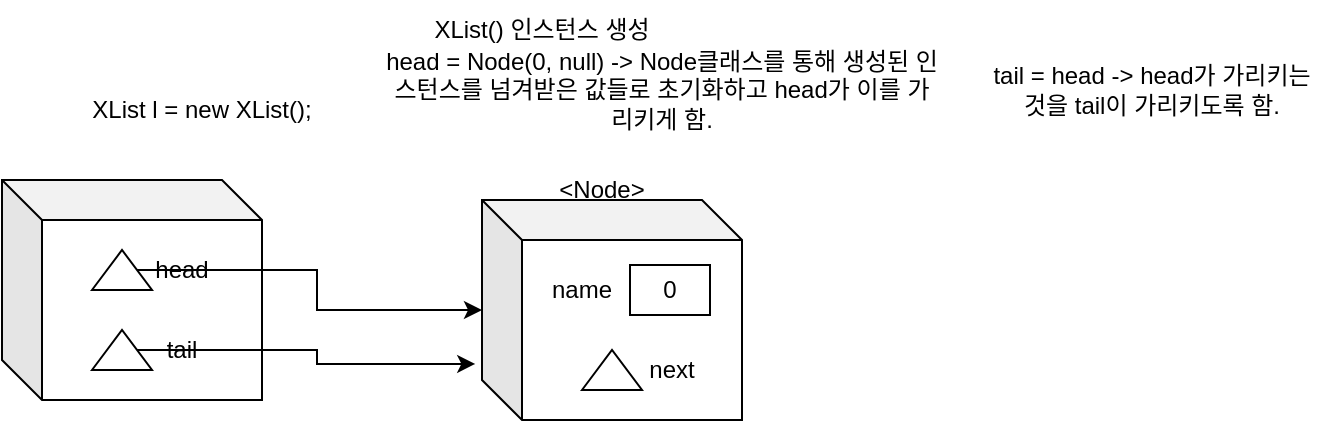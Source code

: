 <mxfile version="15.7.0" type="github">
  <diagram id="EZjNLsJkcb2NZc0PGJaP" name="Page-1">
    <mxGraphModel dx="422" dy="440" grid="1" gridSize="10" guides="1" tooltips="1" connect="1" arrows="1" fold="1" page="1" pageScale="1" pageWidth="827" pageHeight="1169" math="0" shadow="0">
      <root>
        <mxCell id="0" />
        <mxCell id="1" parent="0" />
        <mxCell id="ufy58nO-xgBHdq9PW7TG-1" value="" style="shape=cube;whiteSpace=wrap;html=1;boundedLbl=1;backgroundOutline=1;darkOpacity=0.05;darkOpacity2=0.1;" vertex="1" parent="1">
          <mxGeometry y="100" width="130" height="110" as="geometry" />
        </mxCell>
        <mxCell id="ufy58nO-xgBHdq9PW7TG-2" value="XList l = new XList();" style="text;html=1;strokeColor=none;fillColor=none;align=center;verticalAlign=middle;whiteSpace=wrap;rounded=0;" vertex="1" parent="1">
          <mxGeometry x="20" y="50" width="160" height="30" as="geometry" />
        </mxCell>
        <mxCell id="ufy58nO-xgBHdq9PW7TG-7" value="" style="group" vertex="1" connectable="0" parent="1">
          <mxGeometry x="45" y="130" width="65" height="30" as="geometry" />
        </mxCell>
        <mxCell id="ufy58nO-xgBHdq9PW7TG-5" value="head" style="text;html=1;strokeColor=none;fillColor=none;align=center;verticalAlign=middle;whiteSpace=wrap;rounded=0;" vertex="1" parent="ufy58nO-xgBHdq9PW7TG-7">
          <mxGeometry x="25" width="40" height="30" as="geometry" />
        </mxCell>
        <mxCell id="ufy58nO-xgBHdq9PW7TG-4" value="" style="triangle;whiteSpace=wrap;html=1;rotation=-90;" vertex="1" parent="ufy58nO-xgBHdq9PW7TG-7">
          <mxGeometry x="5" width="20" height="30" as="geometry" />
        </mxCell>
        <mxCell id="ufy58nO-xgBHdq9PW7TG-8" value="" style="group" vertex="1" connectable="0" parent="1">
          <mxGeometry x="45" y="170" width="65" height="30" as="geometry" />
        </mxCell>
        <mxCell id="ufy58nO-xgBHdq9PW7TG-9" value="tail" style="text;html=1;strokeColor=none;fillColor=none;align=center;verticalAlign=middle;whiteSpace=wrap;rounded=0;" vertex="1" parent="ufy58nO-xgBHdq9PW7TG-8">
          <mxGeometry x="25" width="40" height="30" as="geometry" />
        </mxCell>
        <mxCell id="ufy58nO-xgBHdq9PW7TG-10" value="" style="triangle;whiteSpace=wrap;html=1;rotation=-90;" vertex="1" parent="ufy58nO-xgBHdq9PW7TG-8">
          <mxGeometry x="5" width="20" height="30" as="geometry" />
        </mxCell>
        <mxCell id="ufy58nO-xgBHdq9PW7TG-18" style="edgeStyle=orthogonalEdgeStyle;rounded=0;orthogonalLoop=1;jettySize=auto;html=1;exitX=0.5;exitY=1;exitDx=0;exitDy=0;" edge="1" parent="1" source="ufy58nO-xgBHdq9PW7TG-4" target="ufy58nO-xgBHdq9PW7TG-11">
          <mxGeometry relative="1" as="geometry" />
        </mxCell>
        <mxCell id="ufy58nO-xgBHdq9PW7TG-19" style="edgeStyle=orthogonalEdgeStyle;rounded=0;orthogonalLoop=1;jettySize=auto;html=1;exitX=0.5;exitY=1;exitDx=0;exitDy=0;entryX=-0.026;entryY=0.745;entryDx=0;entryDy=0;entryPerimeter=0;" edge="1" parent="1" source="ufy58nO-xgBHdq9PW7TG-10" target="ufy58nO-xgBHdq9PW7TG-11">
          <mxGeometry relative="1" as="geometry" />
        </mxCell>
        <mxCell id="ufy58nO-xgBHdq9PW7TG-22" value="XList() 인스턴스 생성" style="text;html=1;strokeColor=none;fillColor=none;align=center;verticalAlign=middle;whiteSpace=wrap;rounded=0;" vertex="1" parent="1">
          <mxGeometry x="190" y="10" width="160" height="30" as="geometry" />
        </mxCell>
        <mxCell id="ufy58nO-xgBHdq9PW7TG-23" value="head = Node(0, null) -&amp;gt; Node클래스를 통해 생성된 인스턴스를 넘겨받은 값들로 초기화하고 head가 이를 가리키게 함." style="text;html=1;strokeColor=none;fillColor=none;align=center;verticalAlign=middle;whiteSpace=wrap;rounded=0;" vertex="1" parent="1">
          <mxGeometry x="190" y="40" width="280" height="30" as="geometry" />
        </mxCell>
        <mxCell id="ufy58nO-xgBHdq9PW7TG-24" value="&lt;font color=&quot;rgba(0, 0, 0, 0)&quot; face=&quot;monospace&quot;&gt;&lt;span style=&quot;font-size: 0px&quot;&gt;ㅅ&lt;/span&gt;&lt;/font&gt;" style="text;html=1;strokeColor=none;fillColor=none;align=center;verticalAlign=middle;whiteSpace=wrap;rounded=0;" vertex="1" parent="1">
          <mxGeometry x="470" y="60" width="160" height="30" as="geometry" />
        </mxCell>
        <mxCell id="ufy58nO-xgBHdq9PW7TG-25" value="tail = head -&amp;gt; head가 가리키는 것을 tail이 가리키도록 함." style="text;html=1;strokeColor=none;fillColor=none;align=center;verticalAlign=middle;whiteSpace=wrap;rounded=0;" vertex="1" parent="1">
          <mxGeometry x="490" y="40" width="170" height="30" as="geometry" />
        </mxCell>
        <mxCell id="ufy58nO-xgBHdq9PW7TG-26" value="&amp;lt;Node&amp;gt;" style="text;html=1;strokeColor=none;fillColor=none;align=center;verticalAlign=middle;whiteSpace=wrap;rounded=0;" vertex="1" parent="1">
          <mxGeometry x="270" y="90" width="60" height="30" as="geometry" />
        </mxCell>
        <mxCell id="ufy58nO-xgBHdq9PW7TG-27" value="" style="group" vertex="1" connectable="0" parent="1">
          <mxGeometry x="240" y="110" width="130" height="110" as="geometry" />
        </mxCell>
        <mxCell id="ufy58nO-xgBHdq9PW7TG-11" value="" style="shape=cube;whiteSpace=wrap;html=1;boundedLbl=1;backgroundOutline=1;darkOpacity=0.05;darkOpacity2=0.1;" vertex="1" parent="ufy58nO-xgBHdq9PW7TG-27">
          <mxGeometry width="130" height="110" as="geometry" />
        </mxCell>
        <mxCell id="ufy58nO-xgBHdq9PW7TG-12" value="name" style="text;html=1;strokeColor=none;fillColor=none;align=center;verticalAlign=middle;whiteSpace=wrap;rounded=0;" vertex="1" parent="ufy58nO-xgBHdq9PW7TG-27">
          <mxGeometry x="30" y="35" width="40" height="20" as="geometry" />
        </mxCell>
        <mxCell id="ufy58nO-xgBHdq9PW7TG-13" value="0" style="rounded=0;whiteSpace=wrap;html=1;" vertex="1" parent="ufy58nO-xgBHdq9PW7TG-27">
          <mxGeometry x="74" y="32.5" width="40" height="25" as="geometry" />
        </mxCell>
        <mxCell id="ufy58nO-xgBHdq9PW7TG-15" value="" style="group" vertex="1" connectable="0" parent="ufy58nO-xgBHdq9PW7TG-27">
          <mxGeometry x="50" y="70" width="65" height="30" as="geometry" />
        </mxCell>
        <mxCell id="ufy58nO-xgBHdq9PW7TG-16" value="next" style="text;html=1;strokeColor=none;fillColor=none;align=center;verticalAlign=middle;whiteSpace=wrap;rounded=0;" vertex="1" parent="ufy58nO-xgBHdq9PW7TG-15">
          <mxGeometry x="25" width="40" height="30" as="geometry" />
        </mxCell>
        <mxCell id="ufy58nO-xgBHdq9PW7TG-17" value="" style="triangle;whiteSpace=wrap;html=1;rotation=-90;" vertex="1" parent="ufy58nO-xgBHdq9PW7TG-15">
          <mxGeometry x="5" width="20" height="30" as="geometry" />
        </mxCell>
      </root>
    </mxGraphModel>
  </diagram>
</mxfile>
